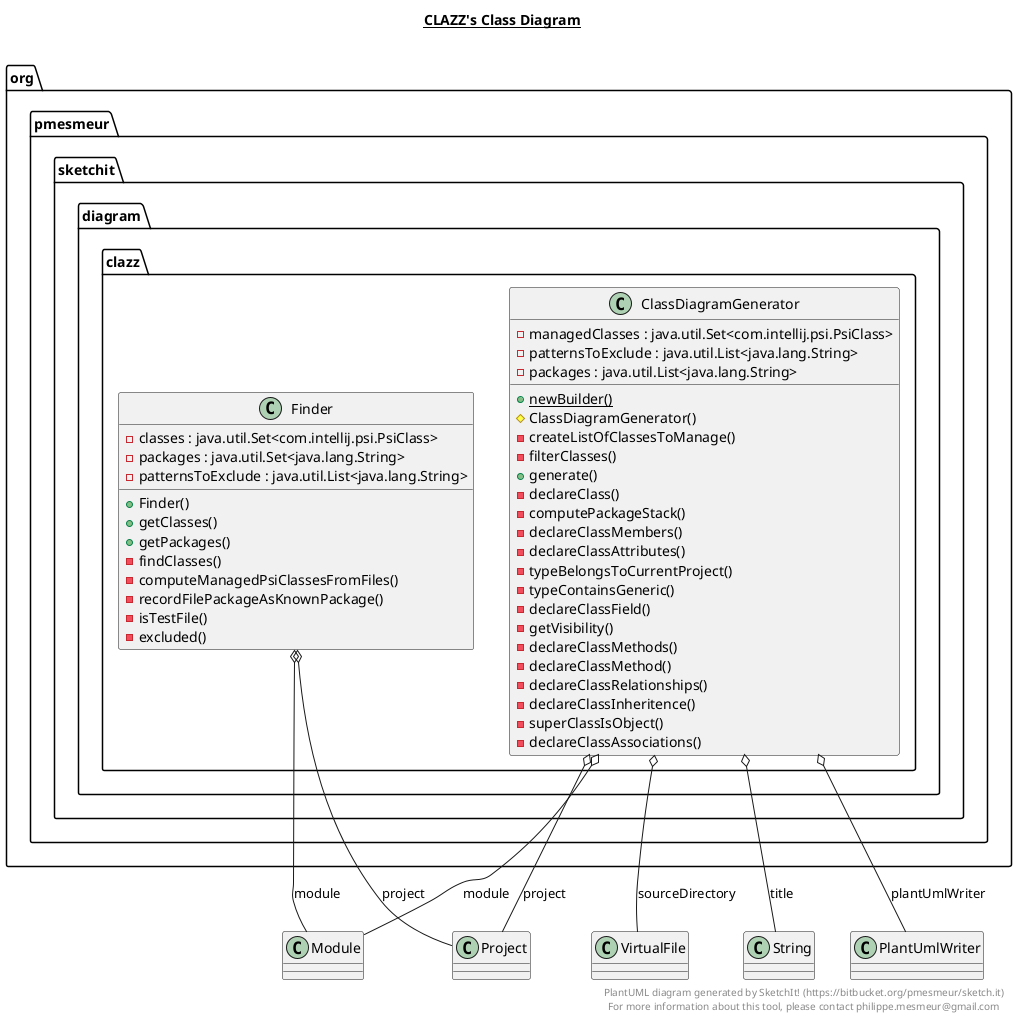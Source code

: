 @startuml

title __CLAZZ's Class Diagram__\n

package org.pmesmeur.sketchit {
package org.pmesmeur.sketchit.diagram {
package org.pmesmeur.sketchit.diagram.clazz {
class Finder {
  - classes : java.util.Set<com.intellij.psi.PsiClass>
  - packages : java.util.Set<java.lang.String>
  - patternsToExclude : java.util.List<java.lang.String>
  + Finder()
  + getClasses()
  + getPackages()
  - findClasses()
  - computeManagedPsiClassesFromFiles()
  - recordFilePackageAsKnownPackage()
  - isTestFile()
  - excluded()
}
}
}
}


package org.pmesmeur.sketchit {
package org.pmesmeur.sketchit.diagram {
package org.pmesmeur.sketchit.diagram.clazz {
class ClassDiagramGenerator {
  - managedClasses : java.util.Set<com.intellij.psi.PsiClass>
  - patternsToExclude : java.util.List<java.lang.String>
  - packages : java.util.List<java.lang.String>
  {static} + newBuilder()
  # ClassDiagramGenerator()
  - createListOfClassesToManage()
  - filterClasses()
  + generate()
  - declareClass()
  - computePackageStack()
  - declareClassMembers()
  - declareClassAttributes()
  - typeBelongsToCurrentProject()
  - typeContainsGeneric()
  - declareClassField()
  - getVisibility()
  - declareClassMethods()
  - declareClassMethod()
  - declareClassRelationships()
  - declareClassInheritence()
  - superClassIsObject()
  - declareClassAssociations()
}
}
}
}


Finder o-- Project : project
Finder o-- Module : module
ClassDiagramGenerator o-- PlantUmlWriter : plantUmlWriter
ClassDiagramGenerator o-- Project : project
ClassDiagramGenerator o-- Module : module
ClassDiagramGenerator o-- VirtualFile : sourceDirectory
ClassDiagramGenerator o-- String : title

right footer
PlantUML diagram generated by SketchIt! (https://bitbucket.org/pmesmeur/sketch.it)
For more information about this tool, please contact philippe.mesmeur@gmail.com
endfooter

@enduml
